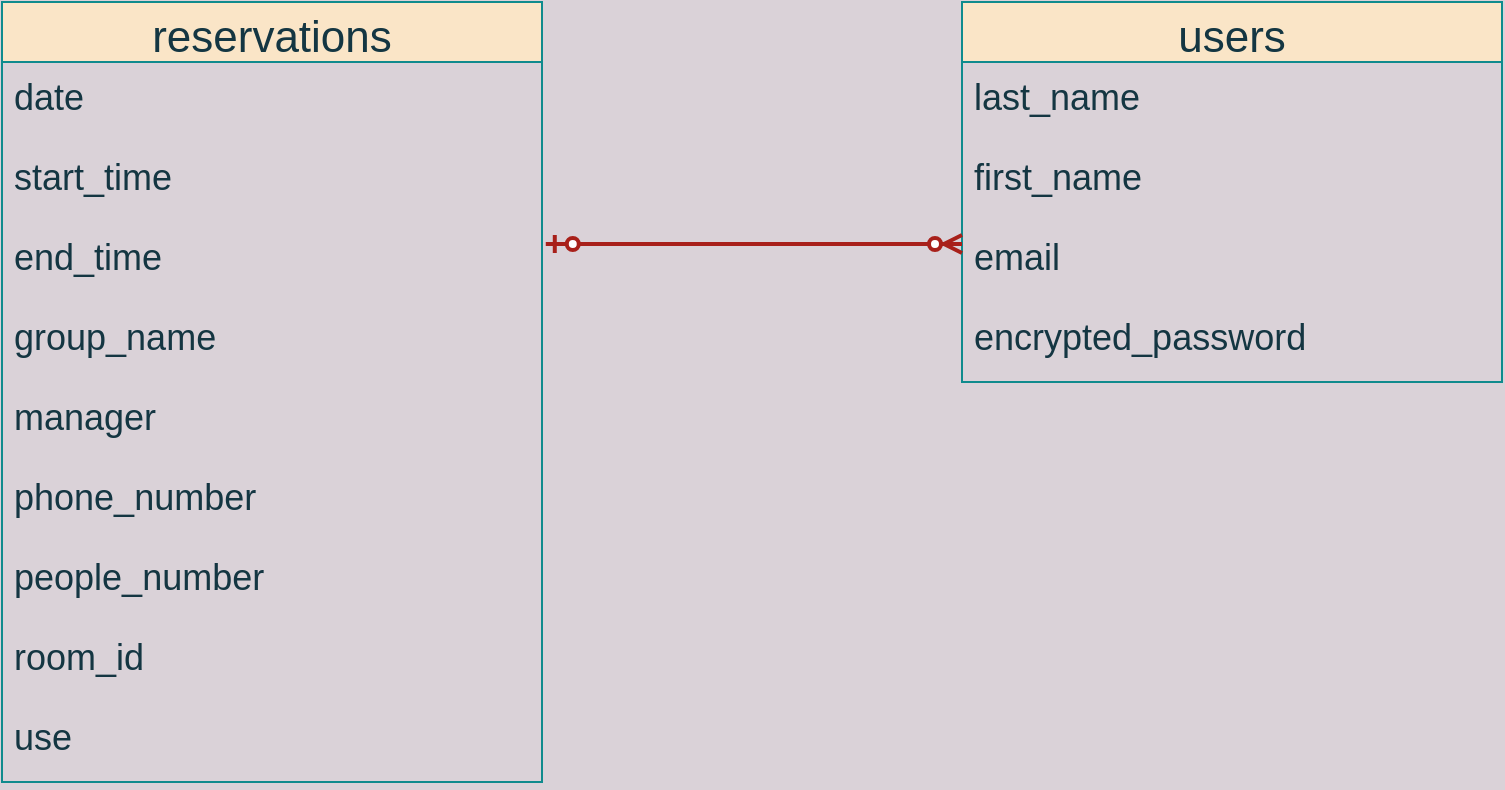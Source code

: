<mxfile>
    <diagram id="V0sVcFjTYdBYmJDRwtOW" name="ページ1">
        <mxGraphModel dx="898" dy="680" grid="1" gridSize="10" guides="1" tooltips="1" connect="1" arrows="1" fold="1" page="0" pageScale="1" pageWidth="827" pageHeight="1169" background="#DAD2D8" math="0" shadow="0">
            <root>
                <mxCell id="0"/>
                <mxCell id="1" parent="0"/>
                <mxCell id="2" value="users" style="swimlane;fontStyle=0;childLayout=stackLayout;horizontal=1;startSize=30;horizontalStack=0;resizeParent=1;resizeParentMax=0;resizeLast=0;collapsible=1;marginBottom=0;align=center;fontSize=22;fillColor=#FAE5C7;strokeColor=#0F8B8D;fontColor=#143642;spacing=4;glass=0;" vertex="1" parent="1">
                    <mxGeometry x="540" y="240" width="270" height="190" as="geometry"/>
                </mxCell>
                <mxCell id="3" value="last_name" style="text;strokeColor=none;fillColor=none;spacingLeft=4;spacingRight=4;overflow=hidden;rotatable=0;points=[[0,0.5],[1,0.5]];portConstraint=eastwest;fontSize=18;fontColor=#143642;" vertex="1" parent="2">
                    <mxGeometry y="30" width="270" height="40" as="geometry"/>
                </mxCell>
                <mxCell id="4" value="first_name" style="text;strokeColor=none;fillColor=none;spacingLeft=4;spacingRight=4;overflow=hidden;rotatable=0;points=[[0,0.5],[1,0.5]];portConstraint=eastwest;fontSize=18;fontColor=#143642;" vertex="1" parent="2">
                    <mxGeometry y="70" width="270" height="40" as="geometry"/>
                </mxCell>
                <mxCell id="6" value="email" style="text;strokeColor=none;fillColor=none;spacingLeft=4;spacingRight=4;overflow=hidden;rotatable=0;points=[[0,0.5],[1,0.5]];portConstraint=eastwest;fontSize=18;fontColor=#143642;" vertex="1" parent="2">
                    <mxGeometry y="110" width="270" height="40" as="geometry"/>
                </mxCell>
                <mxCell id="5" value="encrypted_password" style="text;strokeColor=none;fillColor=none;spacingLeft=4;spacingRight=4;overflow=hidden;rotatable=0;points=[[0,0.5],[1,0.5]];portConstraint=eastwest;fontSize=18;fontColor=#143642;" vertex="1" parent="2">
                    <mxGeometry y="150" width="270" height="40" as="geometry"/>
                </mxCell>
                <mxCell id="8" value="reservations" style="swimlane;fontStyle=0;childLayout=stackLayout;horizontal=1;startSize=30;horizontalStack=0;resizeParent=1;resizeParentMax=0;resizeLast=0;collapsible=1;marginBottom=0;align=center;fontSize=22;fillColor=#FAE5C7;strokeColor=#0F8B8D;fontColor=#143642;spacing=4;glass=0;" vertex="1" parent="1">
                    <mxGeometry x="60" y="240" width="270" height="390" as="geometry"/>
                </mxCell>
                <mxCell id="9" value="date" style="text;strokeColor=none;fillColor=none;spacingLeft=4;spacingRight=4;overflow=hidden;rotatable=0;points=[[0,0.5],[1,0.5]];portConstraint=eastwest;fontSize=18;fontColor=#143642;" vertex="1" parent="8">
                    <mxGeometry y="30" width="270" height="40" as="geometry"/>
                </mxCell>
                <mxCell id="10" value="start_time" style="text;strokeColor=none;fillColor=none;spacingLeft=4;spacingRight=4;overflow=hidden;rotatable=0;points=[[0,0.5],[1,0.5]];portConstraint=eastwest;fontSize=18;fontColor=#143642;" vertex="1" parent="8">
                    <mxGeometry y="70" width="270" height="40" as="geometry"/>
                </mxCell>
                <mxCell id="11" value="end_time" style="text;strokeColor=none;fillColor=none;spacingLeft=4;spacingRight=4;overflow=hidden;rotatable=0;points=[[0,0.5],[1,0.5]];portConstraint=eastwest;fontSize=18;fontColor=#143642;" vertex="1" parent="8">
                    <mxGeometry y="110" width="270" height="40" as="geometry"/>
                </mxCell>
                <mxCell id="13" value="group_name" style="text;strokeColor=none;fillColor=none;spacingLeft=4;spacingRight=4;overflow=hidden;rotatable=0;points=[[0,0.5],[1,0.5]];portConstraint=eastwest;fontSize=18;fontColor=#143642;" vertex="1" parent="8">
                    <mxGeometry y="150" width="270" height="40" as="geometry"/>
                </mxCell>
                <mxCell id="14" value="manager" style="text;strokeColor=none;fillColor=none;spacingLeft=4;spacingRight=4;overflow=hidden;rotatable=0;points=[[0,0.5],[1,0.5]];portConstraint=eastwest;fontSize=18;fontColor=#143642;" vertex="1" parent="8">
                    <mxGeometry y="190" width="270" height="40" as="geometry"/>
                </mxCell>
                <mxCell id="15" value="phone_number" style="text;strokeColor=none;fillColor=none;spacingLeft=4;spacingRight=4;overflow=hidden;rotatable=0;points=[[0,0.5],[1,0.5]];portConstraint=eastwest;fontSize=18;fontColor=#143642;" vertex="1" parent="8">
                    <mxGeometry y="230" width="270" height="40" as="geometry"/>
                </mxCell>
                <mxCell id="16" value="people_number" style="text;strokeColor=none;fillColor=none;spacingLeft=4;spacingRight=4;overflow=hidden;rotatable=0;points=[[0,0.5],[1,0.5]];portConstraint=eastwest;fontSize=18;fontColor=#143642;" vertex="1" parent="8">
                    <mxGeometry y="270" width="270" height="40" as="geometry"/>
                </mxCell>
                <mxCell id="17" value="room_id" style="text;strokeColor=none;fillColor=none;spacingLeft=4;spacingRight=4;overflow=hidden;rotatable=0;points=[[0,0.5],[1,0.5]];portConstraint=eastwest;fontSize=18;fontColor=#143642;" vertex="1" parent="8">
                    <mxGeometry y="310" width="270" height="40" as="geometry"/>
                </mxCell>
                <mxCell id="12" value="use" style="text;strokeColor=none;fillColor=none;spacingLeft=4;spacingRight=4;overflow=hidden;rotatable=0;points=[[0,0.5],[1,0.5]];portConstraint=eastwest;fontSize=18;fontColor=#143642;" vertex="1" parent="8">
                    <mxGeometry y="350" width="270" height="40" as="geometry"/>
                </mxCell>
                <mxCell id="18" value="" style="edgeStyle=entityRelationEdgeStyle;fontSize=12;html=1;endArrow=ERzeroToMany;startArrow=ERzeroToOne;fontColor=#143642;strokeColor=#A8201A;fillColor=#FAE5C7;exitX=1.007;exitY=0.275;exitDx=0;exitDy=0;exitPerimeter=0;jumpSize=6;strokeWidth=2;targetPerimeterSpacing=3;" edge="1" parent="1" source="11">
                    <mxGeometry width="100" height="100" relative="1" as="geometry">
                        <mxPoint x="390" y="450" as="sourcePoint"/>
                        <mxPoint x="540" y="361" as="targetPoint"/>
                    </mxGeometry>
                </mxCell>
            </root>
        </mxGraphModel>
    </diagram>
</mxfile>